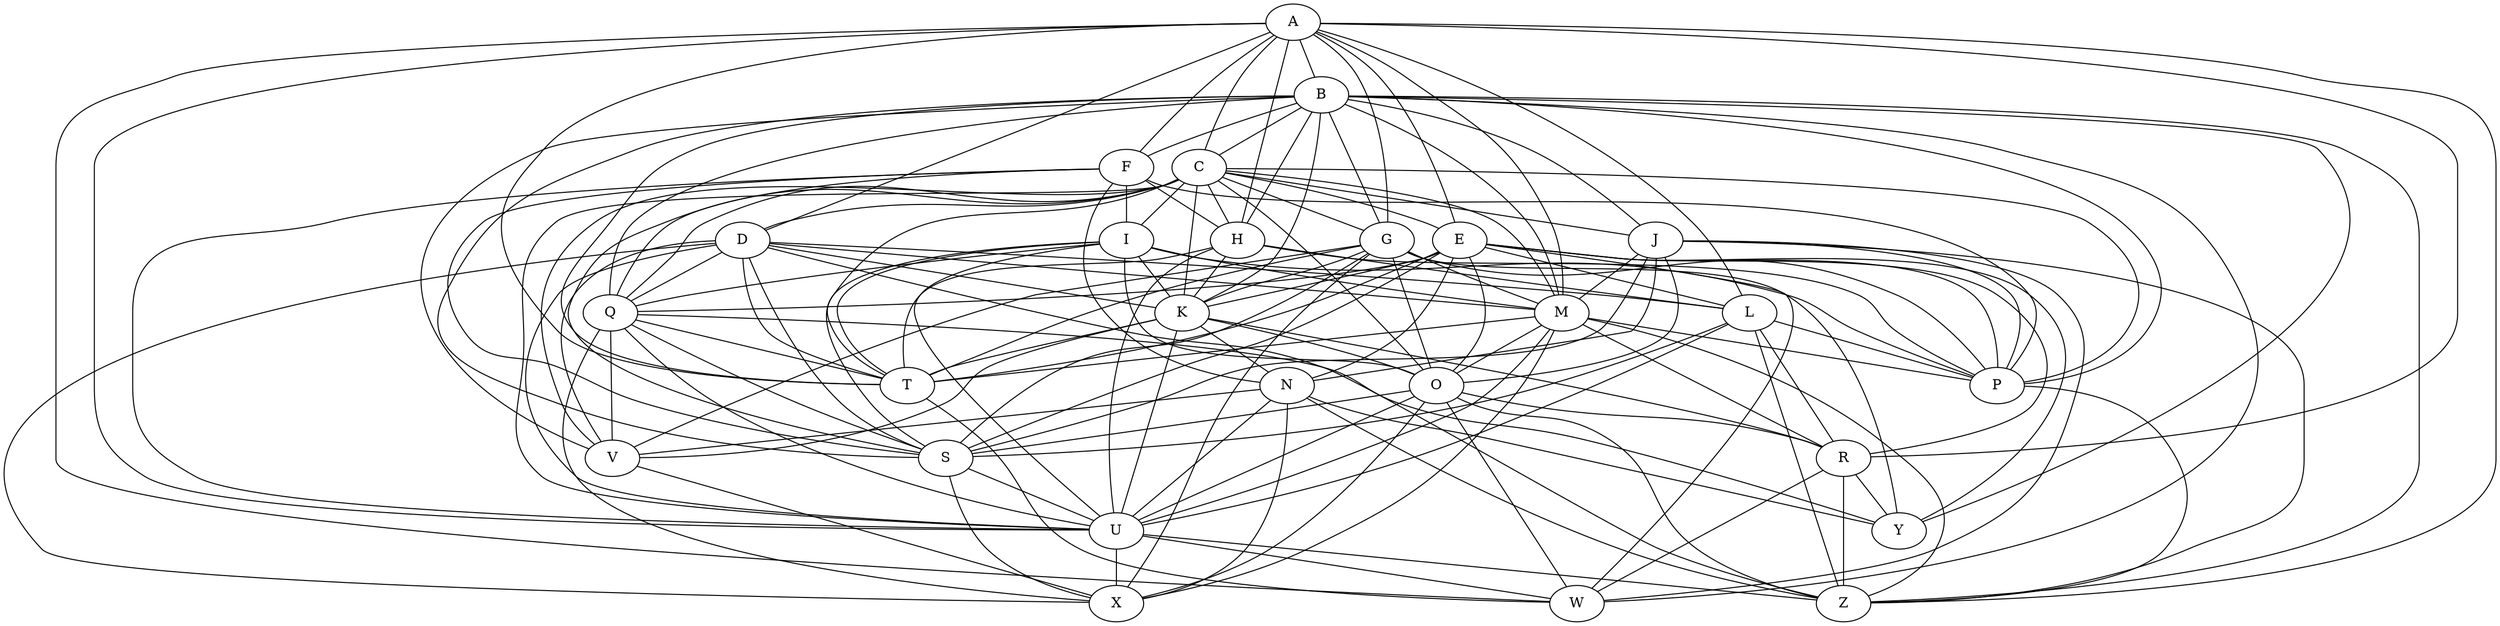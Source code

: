 graph G {
  A -- B;
  A -- C;
  A -- D;
  A -- E;
  A -- F;
  A -- G;
  A -- H;
  A -- L;
  A -- M;
  A -- R;
  A -- T;
  A -- U;
  A -- W;
  A -- Z;
  B -- C;
  B -- F;
  B -- G;
  B -- H;
  B -- J;
  B -- K;
  B -- M;
  B -- P;
  B -- Q;
  B -- S;
  B -- T;
  B -- V;
  B -- W;
  B -- Y;
  B -- Z;
  C -- D;
  C -- E;
  C -- G;
  C -- H;
  C -- I;
  C -- J;
  C -- K;
  C -- M;
  C -- O;
  C -- P;
  C -- Q;
  C -- S;
  C -- T;
  C -- U;
  C -- V;
  D -- K;
  D -- L;
  D -- M;
  D -- Q;
  D -- S;
  D -- T;
  D -- U;
  D -- V;
  D -- X;
  D -- Z;
  E -- K;
  E -- L;
  E -- N;
  E -- O;
  E -- P;
  E -- Q;
  E -- R;
  E -- S;
  E -- T;
  E -- W;
  E -- Y;
  F -- H;
  F -- I;
  F -- N;
  F -- P;
  F -- Q;
  F -- S;
  F -- U;
  G -- K;
  G -- M;
  G -- O;
  G -- P;
  G -- S;
  G -- T;
  G -- V;
  G -- X;
  G -- Y;
  H -- K;
  H -- L;
  H -- P;
  H -- T;
  H -- U;
  I -- K;
  I -- M;
  I -- O;
  I -- P;
  I -- Q;
  I -- S;
  I -- T;
  I -- U;
  J -- M;
  J -- N;
  J -- O;
  J -- P;
  J -- S;
  J -- W;
  J -- Z;
  K -- N;
  K -- O;
  K -- R;
  K -- T;
  K -- U;
  K -- V;
  L -- P;
  L -- R;
  L -- S;
  L -- U;
  L -- Z;
  M -- O;
  M -- P;
  M -- R;
  M -- T;
  M -- U;
  M -- X;
  M -- Z;
  N -- U;
  N -- V;
  N -- X;
  N -- Y;
  N -- Z;
  O -- R;
  O -- S;
  O -- U;
  O -- W;
  O -- X;
  O -- Z;
  P -- Z;
  Q -- S;
  Q -- T;
  Q -- U;
  Q -- V;
  Q -- X;
  Q -- Y;
  R -- W;
  R -- Y;
  R -- Z;
  S -- U;
  S -- X;
  T -- W;
  U -- W;
  U -- X;
  U -- Z;
  V -- X;
}
